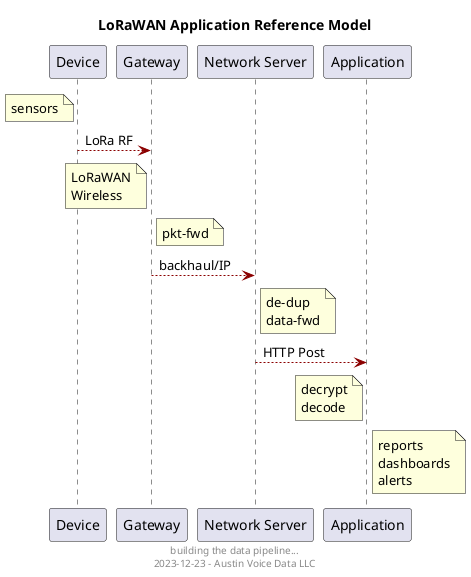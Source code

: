 @startuml LoRaWAN Network Reference

' skinparam componentStyle uml2

' package "end_node" {
'     component "Sensor" as sensor
'     component "MCU" as mcu
'     component "Modem" as modem
' }

' component "LoRaWAN Network Server" as lns

skinparam backgroundColor PaleSteel
skinparam component {
  BackgroundColor<<error>> Red
  BorderColor Yellow
  ArrowColor DarkRed
}

title LoRaWAN Application Reference Model

note left of Device : sensors
Device --> Gateway : LoRa RF
note left of Gateway : LoRaWAN\nWireless
note right of Gateway : pkt-fwd
Gateway --> "Network Server" : backhaul/IP
note right of "Network Server" : de-dup\ndata-fwd
"Network Server" --> Application : HTTP Post
note left of Application : decrypt\ndecode
note right of Application : reports\ndashboards\nalerts

footer building the data pipeline...\n2023-12-23 - Austin Voice Data LLC
' footer Page %page% of %lastpage%

@enduml
